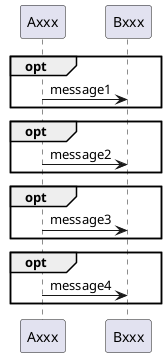 {
  "sha1": "aljjpb4m2bahkmgg201nwopjss5510m",
  "insertion": {
    "when": "2024-05-30T20:48:21.902Z",
    "user": "plantuml@gmail.com"
  }
}
@startuml

  opt
    Axxx ->Bxxx : message1
  end

  opt
    Axxx ->Bxxx : message2
  end

  opt
    Axxx ->Bxxx : message3
  end

  opt
    Axxx ->Bxxx : message4
  end


@enduml
